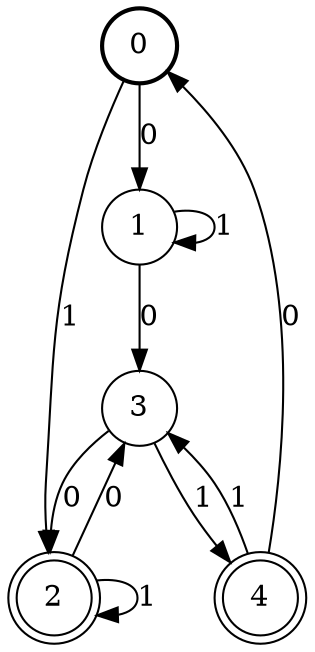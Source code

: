 digraph Automat {
    node [shape = circle];
    0 [style = "bold"];
    0 -> 1 [label = "0"];
    0 -> 2 [label = "1"];
    1 -> 3 [label = "0"];
    1 -> 1 [label = "1"];
    2 [peripheries=2]
    2 -> 3 [label = "0"];
    2 -> 2 [label = "1"];
    3 -> 2 [label = "0"];
    3 -> 4 [label = "1"];
    4 [peripheries=2]
    4 -> 0 [label = "0"];
    4 -> 3 [label = "1"];
}
